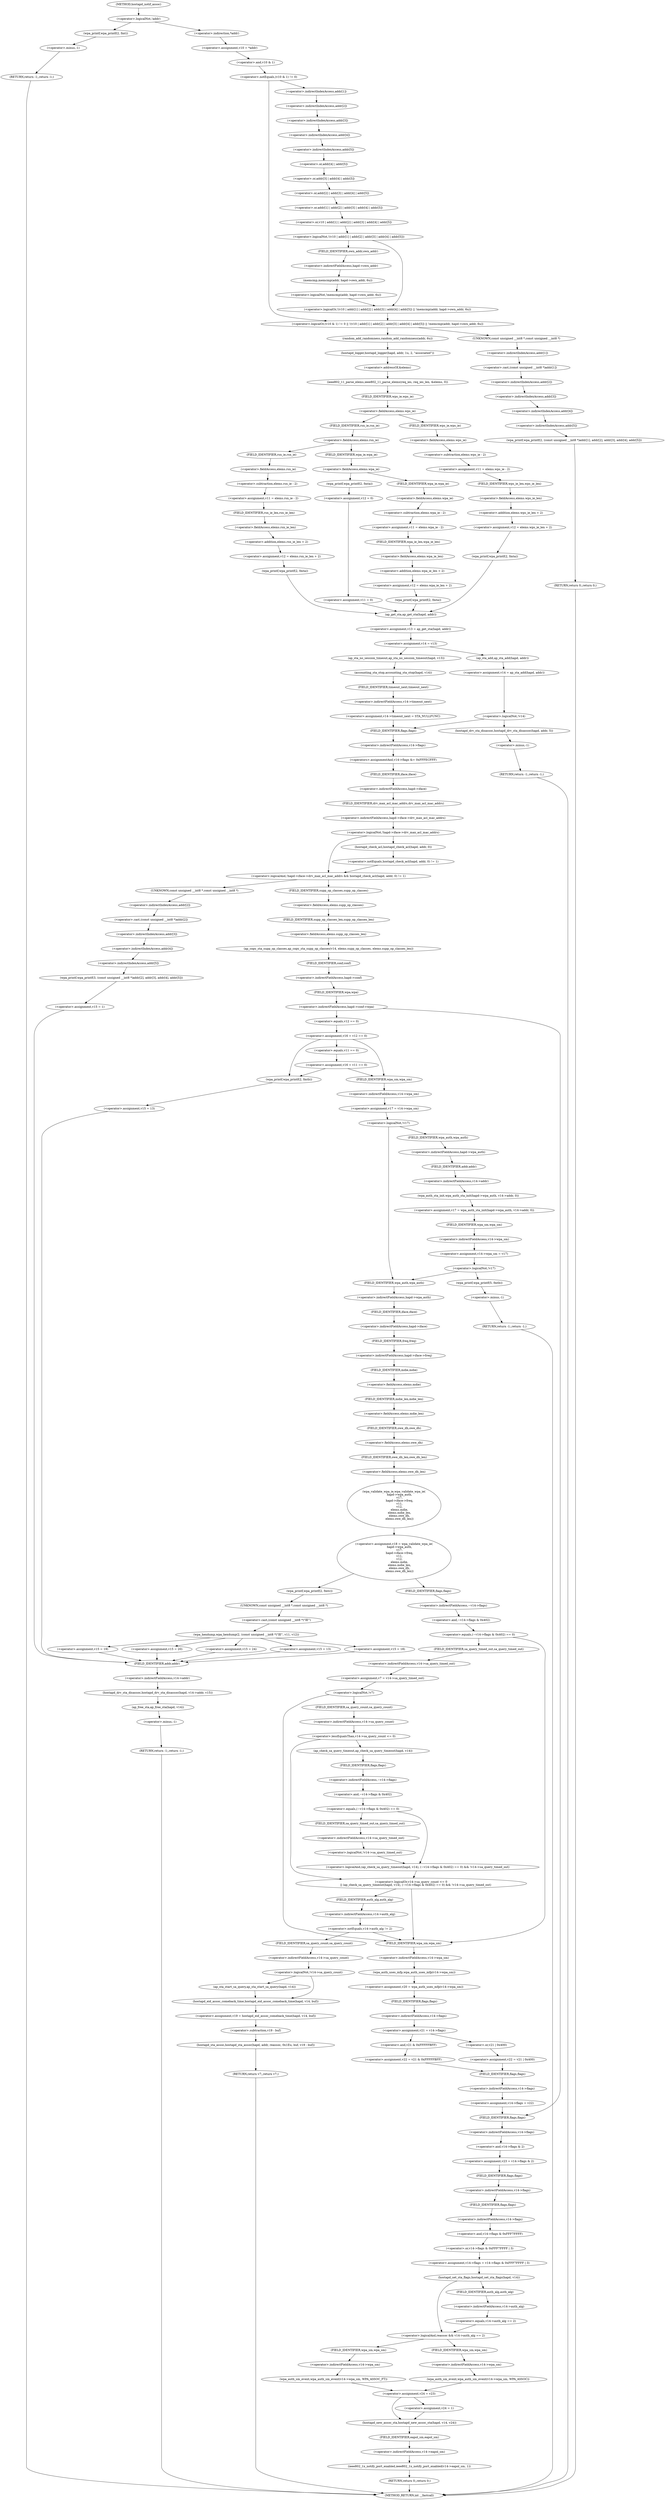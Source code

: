 digraph hostapd_notif_assoc {  
"1000153" [label = "(<operator>.logicalNot,!addr)" ]
"1000156" [label = "(wpa_printf,wpa_printf(2, fmt))" ]
"1000159" [label = "(RETURN,return -1;,return -1;)" ]
"1000160" [label = "(<operator>.minus,-1)" ]
"1000162" [label = "(<operator>.assignment,v10 = *addr)" ]
"1000164" [label = "(<operator>.indirection,*addr)" ]
"1000167" [label = "(<operator>.logicalOr,(v10 & 1) != 0 || !(v10 | addr[1] | addr[2] | addr[3] | addr[4] | addr[5]) || !memcmp(addr, hapd->own_addr, 6u))" ]
"1000168" [label = "(<operator>.notEquals,(v10 & 1) != 0)" ]
"1000169" [label = "(<operator>.and,v10 & 1)" ]
"1000173" [label = "(<operator>.logicalOr,!(v10 | addr[1] | addr[2] | addr[3] | addr[4] | addr[5]) || !memcmp(addr, hapd->own_addr, 6u))" ]
"1000174" [label = "(<operator>.logicalNot,!(v10 | addr[1] | addr[2] | addr[3] | addr[4] | addr[5]))" ]
"1000175" [label = "(<operator>.or,v10 | addr[1] | addr[2] | addr[3] | addr[4] | addr[5])" ]
"1000177" [label = "(<operator>.or,addr[1] | addr[2] | addr[3] | addr[4] | addr[5])" ]
"1000178" [label = "(<operator>.indirectIndexAccess,addr[1])" ]
"1000181" [label = "(<operator>.or,addr[2] | addr[3] | addr[4] | addr[5])" ]
"1000182" [label = "(<operator>.indirectIndexAccess,addr[2])" ]
"1000185" [label = "(<operator>.or,addr[3] | addr[4] | addr[5])" ]
"1000186" [label = "(<operator>.indirectIndexAccess,addr[3])" ]
"1000189" [label = "(<operator>.or,addr[4] | addr[5])" ]
"1000190" [label = "(<operator>.indirectIndexAccess,addr[4])" ]
"1000193" [label = "(<operator>.indirectIndexAccess,addr[5])" ]
"1000196" [label = "(<operator>.logicalNot,!memcmp(addr, hapd->own_addr, 6u))" ]
"1000197" [label = "(memcmp,memcmp(addr, hapd->own_addr, 6u))" ]
"1000199" [label = "(<operator>.indirectFieldAccess,hapd->own_addr)" ]
"1000201" [label = "(FIELD_IDENTIFIER,own_addr,own_addr)" ]
"1000204" [label = "(wpa_printf,wpa_printf(2, (const unsigned __int8 *)addr[1], addr[2], addr[3], addr[4], addr[5]))" ]
"1000206" [label = "(<operator>.cast,(const unsigned __int8 *)addr[1])" ]
"1000207" [label = "(UNKNOWN,const unsigned __int8 *,const unsigned __int8 *)" ]
"1000208" [label = "(<operator>.indirectIndexAccess,addr[1])" ]
"1000211" [label = "(<operator>.indirectIndexAccess,addr[2])" ]
"1000214" [label = "(<operator>.indirectIndexAccess,addr[3])" ]
"1000217" [label = "(<operator>.indirectIndexAccess,addr[4])" ]
"1000220" [label = "(<operator>.indirectIndexAccess,addr[5])" ]
"1000223" [label = "(RETURN,return 0;,return 0;)" ]
"1000225" [label = "(random_add_randomness,random_add_randomness(addr, 6u))" ]
"1000228" [label = "(hostapd_logger,hostapd_logger(hapd, addr, 1u, 2, \"associated\"))" ]
"1000234" [label = "(ieee802_11_parse_elems,ieee802_11_parse_elems(req_ies, req_ies_len, &elems, 0))" ]
"1000237" [label = "(<operator>.addressOf,&elems)" ]
"1000241" [label = "(<operator>.fieldAccess,elems.wps_ie)" ]
"1000243" [label = "(FIELD_IDENTIFIER,wps_ie,wps_ie)" ]
"1000245" [label = "(<operator>.assignment,v11 = elems.wps_ie - 2)" ]
"1000247" [label = "(<operator>.subtraction,elems.wps_ie - 2)" ]
"1000248" [label = "(<operator>.fieldAccess,elems.wps_ie)" ]
"1000250" [label = "(FIELD_IDENTIFIER,wps_ie,wps_ie)" ]
"1000252" [label = "(<operator>.assignment,v12 = elems.wps_ie_len + 2)" ]
"1000254" [label = "(<operator>.addition,elems.wps_ie_len + 2)" ]
"1000255" [label = "(<operator>.fieldAccess,elems.wps_ie_len)" ]
"1000257" [label = "(FIELD_IDENTIFIER,wps_ie_len,wps_ie_len)" ]
"1000259" [label = "(wpa_printf,wpa_printf(2, fmta))" ]
"1000264" [label = "(<operator>.fieldAccess,elems.rsn_ie)" ]
"1000266" [label = "(FIELD_IDENTIFIER,rsn_ie,rsn_ie)" ]
"1000268" [label = "(<operator>.assignment,v11 = elems.rsn_ie - 2)" ]
"1000270" [label = "(<operator>.subtraction,elems.rsn_ie - 2)" ]
"1000271" [label = "(<operator>.fieldAccess,elems.rsn_ie)" ]
"1000273" [label = "(FIELD_IDENTIFIER,rsn_ie,rsn_ie)" ]
"1000275" [label = "(<operator>.assignment,v12 = elems.rsn_ie_len + 2)" ]
"1000277" [label = "(<operator>.addition,elems.rsn_ie_len + 2)" ]
"1000278" [label = "(<operator>.fieldAccess,elems.rsn_ie_len)" ]
"1000280" [label = "(FIELD_IDENTIFIER,rsn_ie_len,rsn_ie_len)" ]
"1000282" [label = "(wpa_printf,wpa_printf(2, fmta))" ]
"1000287" [label = "(<operator>.fieldAccess,elems.wpa_ie)" ]
"1000289" [label = "(FIELD_IDENTIFIER,wpa_ie,wpa_ie)" ]
"1000291" [label = "(<operator>.assignment,v11 = elems.wpa_ie - 2)" ]
"1000293" [label = "(<operator>.subtraction,elems.wpa_ie - 2)" ]
"1000294" [label = "(<operator>.fieldAccess,elems.wpa_ie)" ]
"1000296" [label = "(FIELD_IDENTIFIER,wpa_ie,wpa_ie)" ]
"1000298" [label = "(<operator>.assignment,v12 = elems.wpa_ie_len + 2)" ]
"1000300" [label = "(<operator>.addition,elems.wpa_ie_len + 2)" ]
"1000301" [label = "(<operator>.fieldAccess,elems.wpa_ie_len)" ]
"1000303" [label = "(FIELD_IDENTIFIER,wpa_ie_len,wpa_ie_len)" ]
"1000305" [label = "(wpa_printf,wpa_printf(2, fmta))" ]
"1000310" [label = "(wpa_printf,wpa_printf(2, fmta))" ]
"1000313" [label = "(<operator>.assignment,v12 = 0)" ]
"1000316" [label = "(<operator>.assignment,v11 = 0)" ]
"1000319" [label = "(<operator>.assignment,v13 = ap_get_sta(hapd, addr))" ]
"1000321" [label = "(ap_get_sta,ap_get_sta(hapd, addr))" ]
"1000324" [label = "(<operator>.assignment,v14 = v13)" ]
"1000330" [label = "(ap_sta_no_session_timeout,ap_sta_no_session_timeout(hapd, v13))" ]
"1000333" [label = "(accounting_sta_stop,accounting_sta_stop(hapd, v14))" ]
"1000336" [label = "(<operator>.assignment,v14->timeout_next = STA_NULLFUNC)" ]
"1000337" [label = "(<operator>.indirectFieldAccess,v14->timeout_next)" ]
"1000339" [label = "(FIELD_IDENTIFIER,timeout_next,timeout_next)" ]
"1000343" [label = "(<operator>.assignment,v14 = ap_sta_add(hapd, addr))" ]
"1000345" [label = "(ap_sta_add,ap_sta_add(hapd, addr))" ]
"1000349" [label = "(<operator>.logicalNot,!v14)" ]
"1000352" [label = "(hostapd_drv_sta_disassoc,hostapd_drv_sta_disassoc(hapd, addr, 5))" ]
"1000356" [label = "(RETURN,return -1;,return -1;)" ]
"1000357" [label = "(<operator>.minus,-1)" ]
"1000359" [label = "(<operators>.assignmentAnd,v14->flags &= 0xFFFECFFF)" ]
"1000360" [label = "(<operator>.indirectFieldAccess,v14->flags)" ]
"1000362" [label = "(FIELD_IDENTIFIER,flags,flags)" ]
"1000365" [label = "(<operator>.logicalAnd,!hapd->iface->drv_max_acl_mac_addrs && hostapd_check_acl(hapd, addr, 0) != 1)" ]
"1000366" [label = "(<operator>.logicalNot,!hapd->iface->drv_max_acl_mac_addrs)" ]
"1000367" [label = "(<operator>.indirectFieldAccess,hapd->iface->drv_max_acl_mac_addrs)" ]
"1000368" [label = "(<operator>.indirectFieldAccess,hapd->iface)" ]
"1000370" [label = "(FIELD_IDENTIFIER,iface,iface)" ]
"1000371" [label = "(FIELD_IDENTIFIER,drv_max_acl_mac_addrs,drv_max_acl_mac_addrs)" ]
"1000372" [label = "(<operator>.notEquals,hostapd_check_acl(hapd, addr, 0) != 1)" ]
"1000373" [label = "(hostapd_check_acl,hostapd_check_acl(hapd, addr, 0))" ]
"1000379" [label = "(wpa_printf,wpa_printf(3, (const unsigned __int8 *)addr[2], addr[3], addr[4], addr[5]))" ]
"1000381" [label = "(<operator>.cast,(const unsigned __int8 *)addr[2])" ]
"1000382" [label = "(UNKNOWN,const unsigned __int8 *,const unsigned __int8 *)" ]
"1000383" [label = "(<operator>.indirectIndexAccess,addr[2])" ]
"1000386" [label = "(<operator>.indirectIndexAccess,addr[3])" ]
"1000389" [label = "(<operator>.indirectIndexAccess,addr[4])" ]
"1000392" [label = "(<operator>.indirectIndexAccess,addr[5])" ]
"1000395" [label = "(<operator>.assignment,v15 = 1)" ]
"1000399" [label = "(hostapd_drv_sta_disassoc,hostapd_drv_sta_disassoc(hapd, v14->addr, v15))" ]
"1000401" [label = "(<operator>.indirectFieldAccess,v14->addr)" ]
"1000403" [label = "(FIELD_IDENTIFIER,addr,addr)" ]
"1000405" [label = "(ap_free_sta,ap_free_sta(hapd, v14))" ]
"1000408" [label = "(RETURN,return -1;,return -1;)" ]
"1000409" [label = "(<operator>.minus,-1)" ]
"1000411" [label = "(ap_copy_sta_supp_op_classes,ap_copy_sta_supp_op_classes(v14, elems.supp_op_classes, elems.supp_op_classes_len))" ]
"1000413" [label = "(<operator>.fieldAccess,elems.supp_op_classes)" ]
"1000415" [label = "(FIELD_IDENTIFIER,supp_op_classes,supp_op_classes)" ]
"1000416" [label = "(<operator>.fieldAccess,elems.supp_op_classes_len)" ]
"1000418" [label = "(FIELD_IDENTIFIER,supp_op_classes_len,supp_op_classes_len)" ]
"1000420" [label = "(<operator>.indirectFieldAccess,hapd->conf->wpa)" ]
"1000421" [label = "(<operator>.indirectFieldAccess,hapd->conf)" ]
"1000423" [label = "(FIELD_IDENTIFIER,conf,conf)" ]
"1000424" [label = "(FIELD_IDENTIFIER,wpa,wpa)" ]
"1000426" [label = "(<operator>.assignment,v16 = v12 == 0)" ]
"1000428" [label = "(<operator>.equals,v12 == 0)" ]
"1000433" [label = "(<operator>.assignment,v16 = v11 == 0)" ]
"1000435" [label = "(<operator>.equals,v11 == 0)" ]
"1000441" [label = "(wpa_printf,wpa_printf(2, fmtb))" ]
"1000444" [label = "(<operator>.assignment,v15 = 13)" ]
"1000448" [label = "(<operator>.assignment,v17 = v14->wpa_sm)" ]
"1000450" [label = "(<operator>.indirectFieldAccess,v14->wpa_sm)" ]
"1000452" [label = "(FIELD_IDENTIFIER,wpa_sm,wpa_sm)" ]
"1000454" [label = "(<operator>.logicalNot,!v17)" ]
"1000457" [label = "(<operator>.assignment,v17 = wpa_auth_sta_init(hapd->wpa_auth, v14->addr, 0))" ]
"1000459" [label = "(wpa_auth_sta_init,wpa_auth_sta_init(hapd->wpa_auth, v14->addr, 0))" ]
"1000460" [label = "(<operator>.indirectFieldAccess,hapd->wpa_auth)" ]
"1000462" [label = "(FIELD_IDENTIFIER,wpa_auth,wpa_auth)" ]
"1000463" [label = "(<operator>.indirectFieldAccess,v14->addr)" ]
"1000465" [label = "(FIELD_IDENTIFIER,addr,addr)" ]
"1000467" [label = "(<operator>.assignment,v14->wpa_sm = v17)" ]
"1000468" [label = "(<operator>.indirectFieldAccess,v14->wpa_sm)" ]
"1000470" [label = "(FIELD_IDENTIFIER,wpa_sm,wpa_sm)" ]
"1000473" [label = "(<operator>.logicalNot,!v17)" ]
"1000476" [label = "(wpa_printf,wpa_printf(5, fmtb))" ]
"1000479" [label = "(RETURN,return -1;,return -1;)" ]
"1000480" [label = "(<operator>.minus,-1)" ]
"1000482" [label = "(<operator>.assignment,v18 = wpa_validate_wpa_ie(\n            hapd->wpa_auth,\n            v17,\n            hapd->iface->freq,\n            v11,\n            v12,\n            elems.mdie,\n            elems.mdie_len,\n            elems.owe_dh,\n            elems.owe_dh_len))" ]
"1000484" [label = "(wpa_validate_wpa_ie,wpa_validate_wpa_ie(\n            hapd->wpa_auth,\n            v17,\n            hapd->iface->freq,\n            v11,\n            v12,\n            elems.mdie,\n            elems.mdie_len,\n            elems.owe_dh,\n            elems.owe_dh_len))" ]
"1000485" [label = "(<operator>.indirectFieldAccess,hapd->wpa_auth)" ]
"1000487" [label = "(FIELD_IDENTIFIER,wpa_auth,wpa_auth)" ]
"1000489" [label = "(<operator>.indirectFieldAccess,hapd->iface->freq)" ]
"1000490" [label = "(<operator>.indirectFieldAccess,hapd->iface)" ]
"1000492" [label = "(FIELD_IDENTIFIER,iface,iface)" ]
"1000493" [label = "(FIELD_IDENTIFIER,freq,freq)" ]
"1000496" [label = "(<operator>.fieldAccess,elems.mdie)" ]
"1000498" [label = "(FIELD_IDENTIFIER,mdie,mdie)" ]
"1000499" [label = "(<operator>.fieldAccess,elems.mdie_len)" ]
"1000501" [label = "(FIELD_IDENTIFIER,mdie_len,mdie_len)" ]
"1000502" [label = "(<operator>.fieldAccess,elems.owe_dh)" ]
"1000504" [label = "(FIELD_IDENTIFIER,owe_dh,owe_dh)" ]
"1000505" [label = "(<operator>.fieldAccess,elems.owe_dh_len)" ]
"1000507" [label = "(FIELD_IDENTIFIER,owe_dh_len,owe_dh_len)" ]
"1000511" [label = "(wpa_printf,wpa_printf(2, fmtc))" ]
"1000514" [label = "(wpa_hexdump,wpa_hexdump(2, (const unsigned __int8 *)\"IE\", v11, v12))" ]
"1000516" [label = "(<operator>.cast,(const unsigned __int8 *)\"IE\")" ]
"1000517" [label = "(UNKNOWN,const unsigned __int8 *,const unsigned __int8 *)" ]
"1000525" [label = "(<operator>.assignment,v15 = 18)" ]
"1000530" [label = "(<operator>.assignment,v15 = 19)" ]
"1000535" [label = "(<operator>.assignment,v15 = 20)" ]
"1000540" [label = "(<operator>.assignment,v15 = 24)" ]
"1000545" [label = "(<operator>.assignment,v15 = 13)" ]
"1000551" [label = "(<operator>.equals,(~v14->flags & 0x402) == 0)" ]
"1000552" [label = "(<operator>.and,~v14->flags & 0x402)" ]
"1000553" [label = "(<operator>.indirectFieldAccess,~v14->flags)" ]
"1000555" [label = "(FIELD_IDENTIFIER,flags,flags)" ]
"1000559" [label = "(<operator>.assignment,v7 = v14->sa_query_timed_out)" ]
"1000561" [label = "(<operator>.indirectFieldAccess,v14->sa_query_timed_out)" ]
"1000563" [label = "(FIELD_IDENTIFIER,sa_query_timed_out,sa_query_timed_out)" ]
"1000565" [label = "(<operator>.logicalNot,!v7)" ]
"1000569" [label = "(<operator>.logicalOr,v14->sa_query_count <= 0\n          || (ap_check_sa_query_timeout(hapd, v14), (~v14->flags & 0x402) == 0) && !v14->sa_query_timed_out)" ]
"1000570" [label = "(<operator>.lessEqualsThan,v14->sa_query_count <= 0)" ]
"1000571" [label = "(<operator>.indirectFieldAccess,v14->sa_query_count)" ]
"1000573" [label = "(FIELD_IDENTIFIER,sa_query_count,sa_query_count)" ]
"1000575" [label = "(<operator>.logicalAnd,(ap_check_sa_query_timeout(hapd, v14), (~v14->flags & 0x402) == 0) && !v14->sa_query_timed_out)" ]
"1000577" [label = "(ap_check_sa_query_timeout,ap_check_sa_query_timeout(hapd, v14))" ]
"1000580" [label = "(<operator>.equals,(~v14->flags & 0x402) == 0)" ]
"1000581" [label = "(<operator>.and,~v14->flags & 0x402)" ]
"1000582" [label = "(<operator>.indirectFieldAccess,~v14->flags)" ]
"1000584" [label = "(FIELD_IDENTIFIER,flags,flags)" ]
"1000587" [label = "(<operator>.logicalNot,!v14->sa_query_timed_out)" ]
"1000588" [label = "(<operator>.indirectFieldAccess,v14->sa_query_timed_out)" ]
"1000590" [label = "(FIELD_IDENTIFIER,sa_query_timed_out,sa_query_timed_out)" ]
"1000593" [label = "(<operator>.notEquals,v14->auth_alg != 2)" ]
"1000594" [label = "(<operator>.indirectFieldAccess,v14->auth_alg)" ]
"1000596" [label = "(FIELD_IDENTIFIER,auth_alg,auth_alg)" ]
"1000600" [label = "(<operator>.logicalNot,!v14->sa_query_count)" ]
"1000601" [label = "(<operator>.indirectFieldAccess,v14->sa_query_count)" ]
"1000603" [label = "(FIELD_IDENTIFIER,sa_query_count,sa_query_count)" ]
"1000604" [label = "(ap_sta_start_sa_query,ap_sta_start_sa_query(hapd, v14))" ]
"1000607" [label = "(<operator>.assignment,v19 = hostapd_eid_assoc_comeback_time(hapd, v14, buf))" ]
"1000609" [label = "(hostapd_eid_assoc_comeback_time,hostapd_eid_assoc_comeback_time(hapd, v14, buf))" ]
"1000613" [label = "(hostapd_sta_assoc,hostapd_sta_assoc(hapd, addr, reassoc, 0x1Eu, buf, v19 - buf))" ]
"1000619" [label = "(<operator>.subtraction,v19 - buf)" ]
"1000622" [label = "(RETURN,return v7;,return v7;)" ]
"1000624" [label = "(<operator>.assignment,v20 = wpa_auth_uses_mfp(v14->wpa_sm))" ]
"1000626" [label = "(wpa_auth_uses_mfp,wpa_auth_uses_mfp(v14->wpa_sm))" ]
"1000627" [label = "(<operator>.indirectFieldAccess,v14->wpa_sm)" ]
"1000629" [label = "(FIELD_IDENTIFIER,wpa_sm,wpa_sm)" ]
"1000630" [label = "(<operator>.assignment,v21 = v14->flags)" ]
"1000632" [label = "(<operator>.indirectFieldAccess,v14->flags)" ]
"1000634" [label = "(FIELD_IDENTIFIER,flags,flags)" ]
"1000637" [label = "(<operator>.assignment,v22 = v21 | 0x400)" ]
"1000639" [label = "(<operator>.or,v21 | 0x400)" ]
"1000643" [label = "(<operator>.assignment,v22 = v21 & 0xFFFFFBFF)" ]
"1000645" [label = "(<operator>.and,v21 & 0xFFFFFBFF)" ]
"1000648" [label = "(<operator>.assignment,v14->flags = v22)" ]
"1000649" [label = "(<operator>.indirectFieldAccess,v14->flags)" ]
"1000651" [label = "(FIELD_IDENTIFIER,flags,flags)" ]
"1000653" [label = "(<operator>.assignment,v23 = v14->flags & 2)" ]
"1000655" [label = "(<operator>.and,v14->flags & 2)" ]
"1000656" [label = "(<operator>.indirectFieldAccess,v14->flags)" ]
"1000658" [label = "(FIELD_IDENTIFIER,flags,flags)" ]
"1000660" [label = "(<operator>.assignment,v14->flags = v14->flags & 0xFFF7FFFF | 3)" ]
"1000661" [label = "(<operator>.indirectFieldAccess,v14->flags)" ]
"1000663" [label = "(FIELD_IDENTIFIER,flags,flags)" ]
"1000664" [label = "(<operator>.or,v14->flags & 0xFFF7FFFF | 3)" ]
"1000665" [label = "(<operator>.and,v14->flags & 0xFFF7FFFF)" ]
"1000666" [label = "(<operator>.indirectFieldAccess,v14->flags)" ]
"1000668" [label = "(FIELD_IDENTIFIER,flags,flags)" ]
"1000671" [label = "(hostapd_set_sta_flags,hostapd_set_sta_flags(hapd, v14))" ]
"1000675" [label = "(<operator>.logicalAnd,reassoc && v14->auth_alg == 2)" ]
"1000677" [label = "(<operator>.equals,v14->auth_alg == 2)" ]
"1000678" [label = "(<operator>.indirectFieldAccess,v14->auth_alg)" ]
"1000680" [label = "(FIELD_IDENTIFIER,auth_alg,auth_alg)" ]
"1000682" [label = "(wpa_auth_sm_event,wpa_auth_sm_event(v14->wpa_sm, WPA_ASSOC_FT))" ]
"1000683" [label = "(<operator>.indirectFieldAccess,v14->wpa_sm)" ]
"1000685" [label = "(FIELD_IDENTIFIER,wpa_sm,wpa_sm)" ]
"1000688" [label = "(wpa_auth_sm_event,wpa_auth_sm_event(v14->wpa_sm, WPA_ASSOC))" ]
"1000689" [label = "(<operator>.indirectFieldAccess,v14->wpa_sm)" ]
"1000691" [label = "(FIELD_IDENTIFIER,wpa_sm,wpa_sm)" ]
"1000693" [label = "(<operator>.assignment,v24 = v23)" ]
"1000698" [label = "(<operator>.assignment,v24 = 1)" ]
"1000701" [label = "(hostapd_new_assoc_sta,hostapd_new_assoc_sta(hapd, v14, v24))" ]
"1000705" [label = "(ieee802_1x_notify_port_enabled,ieee802_1x_notify_port_enabled(v14->eapol_sm, 1))" ]
"1000706" [label = "(<operator>.indirectFieldAccess,v14->eapol_sm)" ]
"1000708" [label = "(FIELD_IDENTIFIER,eapol_sm,eapol_sm)" ]
"1000710" [label = "(RETURN,return 0;,return 0;)" ]
"1000123" [label = "(METHOD,hostapd_notif_assoc)" ]
"1000712" [label = "(METHOD_RETURN,int __fastcall)" ]
  "1000153" -> "1000156" 
  "1000153" -> "1000164" 
  "1000156" -> "1000160" 
  "1000159" -> "1000712" 
  "1000160" -> "1000159" 
  "1000162" -> "1000169" 
  "1000164" -> "1000162" 
  "1000167" -> "1000207" 
  "1000167" -> "1000225" 
  "1000168" -> "1000167" 
  "1000168" -> "1000178" 
  "1000169" -> "1000168" 
  "1000173" -> "1000167" 
  "1000174" -> "1000173" 
  "1000174" -> "1000201" 
  "1000175" -> "1000174" 
  "1000177" -> "1000175" 
  "1000178" -> "1000182" 
  "1000181" -> "1000177" 
  "1000182" -> "1000186" 
  "1000185" -> "1000181" 
  "1000186" -> "1000190" 
  "1000189" -> "1000185" 
  "1000190" -> "1000193" 
  "1000193" -> "1000189" 
  "1000196" -> "1000173" 
  "1000197" -> "1000196" 
  "1000199" -> "1000197" 
  "1000201" -> "1000199" 
  "1000204" -> "1000223" 
  "1000206" -> "1000211" 
  "1000207" -> "1000208" 
  "1000208" -> "1000206" 
  "1000211" -> "1000214" 
  "1000214" -> "1000217" 
  "1000217" -> "1000220" 
  "1000220" -> "1000204" 
  "1000223" -> "1000712" 
  "1000225" -> "1000228" 
  "1000228" -> "1000237" 
  "1000234" -> "1000243" 
  "1000237" -> "1000234" 
  "1000241" -> "1000250" 
  "1000241" -> "1000266" 
  "1000243" -> "1000241" 
  "1000245" -> "1000257" 
  "1000247" -> "1000245" 
  "1000248" -> "1000247" 
  "1000250" -> "1000248" 
  "1000252" -> "1000259" 
  "1000254" -> "1000252" 
  "1000255" -> "1000254" 
  "1000257" -> "1000255" 
  "1000259" -> "1000321" 
  "1000264" -> "1000273" 
  "1000264" -> "1000289" 
  "1000266" -> "1000264" 
  "1000268" -> "1000280" 
  "1000270" -> "1000268" 
  "1000271" -> "1000270" 
  "1000273" -> "1000271" 
  "1000275" -> "1000282" 
  "1000277" -> "1000275" 
  "1000278" -> "1000277" 
  "1000280" -> "1000278" 
  "1000282" -> "1000321" 
  "1000287" -> "1000296" 
  "1000287" -> "1000310" 
  "1000289" -> "1000287" 
  "1000291" -> "1000303" 
  "1000293" -> "1000291" 
  "1000294" -> "1000293" 
  "1000296" -> "1000294" 
  "1000298" -> "1000305" 
  "1000300" -> "1000298" 
  "1000301" -> "1000300" 
  "1000303" -> "1000301" 
  "1000305" -> "1000321" 
  "1000310" -> "1000313" 
  "1000313" -> "1000316" 
  "1000316" -> "1000321" 
  "1000319" -> "1000324" 
  "1000321" -> "1000319" 
  "1000324" -> "1000330" 
  "1000324" -> "1000345" 
  "1000330" -> "1000333" 
  "1000333" -> "1000339" 
  "1000336" -> "1000362" 
  "1000337" -> "1000336" 
  "1000339" -> "1000337" 
  "1000343" -> "1000349" 
  "1000345" -> "1000343" 
  "1000349" -> "1000352" 
  "1000349" -> "1000362" 
  "1000352" -> "1000357" 
  "1000356" -> "1000712" 
  "1000357" -> "1000356" 
  "1000359" -> "1000370" 
  "1000360" -> "1000359" 
  "1000362" -> "1000360" 
  "1000365" -> "1000382" 
  "1000365" -> "1000415" 
  "1000366" -> "1000365" 
  "1000366" -> "1000373" 
  "1000367" -> "1000366" 
  "1000368" -> "1000371" 
  "1000370" -> "1000368" 
  "1000371" -> "1000367" 
  "1000372" -> "1000365" 
  "1000373" -> "1000372" 
  "1000379" -> "1000395" 
  "1000381" -> "1000386" 
  "1000382" -> "1000383" 
  "1000383" -> "1000381" 
  "1000386" -> "1000389" 
  "1000389" -> "1000392" 
  "1000392" -> "1000379" 
  "1000395" -> "1000403" 
  "1000399" -> "1000405" 
  "1000401" -> "1000399" 
  "1000403" -> "1000401" 
  "1000405" -> "1000409" 
  "1000408" -> "1000712" 
  "1000409" -> "1000408" 
  "1000411" -> "1000423" 
  "1000413" -> "1000418" 
  "1000415" -> "1000413" 
  "1000416" -> "1000411" 
  "1000418" -> "1000416" 
  "1000420" -> "1000428" 
  "1000420" -> "1000658" 
  "1000421" -> "1000424" 
  "1000423" -> "1000421" 
  "1000424" -> "1000420" 
  "1000426" -> "1000435" 
  "1000426" -> "1000441" 
  "1000426" -> "1000452" 
  "1000428" -> "1000426" 
  "1000433" -> "1000441" 
  "1000433" -> "1000452" 
  "1000435" -> "1000433" 
  "1000441" -> "1000444" 
  "1000444" -> "1000403" 
  "1000448" -> "1000454" 
  "1000450" -> "1000448" 
  "1000452" -> "1000450" 
  "1000454" -> "1000462" 
  "1000454" -> "1000487" 
  "1000457" -> "1000470" 
  "1000459" -> "1000457" 
  "1000460" -> "1000465" 
  "1000462" -> "1000460" 
  "1000463" -> "1000459" 
  "1000465" -> "1000463" 
  "1000467" -> "1000473" 
  "1000468" -> "1000467" 
  "1000470" -> "1000468" 
  "1000473" -> "1000476" 
  "1000473" -> "1000487" 
  "1000476" -> "1000480" 
  "1000479" -> "1000712" 
  "1000480" -> "1000479" 
  "1000482" -> "1000511" 
  "1000482" -> "1000555" 
  "1000484" -> "1000482" 
  "1000485" -> "1000492" 
  "1000487" -> "1000485" 
  "1000489" -> "1000498" 
  "1000490" -> "1000493" 
  "1000492" -> "1000490" 
  "1000493" -> "1000489" 
  "1000496" -> "1000501" 
  "1000498" -> "1000496" 
  "1000499" -> "1000504" 
  "1000501" -> "1000499" 
  "1000502" -> "1000507" 
  "1000504" -> "1000502" 
  "1000505" -> "1000484" 
  "1000507" -> "1000505" 
  "1000511" -> "1000517" 
  "1000514" -> "1000525" 
  "1000514" -> "1000530" 
  "1000514" -> "1000535" 
  "1000514" -> "1000540" 
  "1000514" -> "1000545" 
  "1000516" -> "1000514" 
  "1000517" -> "1000516" 
  "1000525" -> "1000403" 
  "1000530" -> "1000403" 
  "1000535" -> "1000403" 
  "1000540" -> "1000403" 
  "1000545" -> "1000403" 
  "1000551" -> "1000563" 
  "1000551" -> "1000629" 
  "1000552" -> "1000551" 
  "1000553" -> "1000552" 
  "1000555" -> "1000553" 
  "1000559" -> "1000565" 
  "1000561" -> "1000559" 
  "1000563" -> "1000561" 
  "1000565" -> "1000573" 
  "1000565" -> "1000629" 
  "1000569" -> "1000596" 
  "1000569" -> "1000629" 
  "1000570" -> "1000569" 
  "1000570" -> "1000577" 
  "1000571" -> "1000570" 
  "1000573" -> "1000571" 
  "1000575" -> "1000569" 
  "1000577" -> "1000584" 
  "1000580" -> "1000575" 
  "1000580" -> "1000590" 
  "1000581" -> "1000580" 
  "1000582" -> "1000581" 
  "1000584" -> "1000582" 
  "1000587" -> "1000575" 
  "1000588" -> "1000587" 
  "1000590" -> "1000588" 
  "1000593" -> "1000603" 
  "1000593" -> "1000629" 
  "1000594" -> "1000593" 
  "1000596" -> "1000594" 
  "1000600" -> "1000604" 
  "1000600" -> "1000609" 
  "1000601" -> "1000600" 
  "1000603" -> "1000601" 
  "1000604" -> "1000609" 
  "1000607" -> "1000619" 
  "1000609" -> "1000607" 
  "1000613" -> "1000622" 
  "1000619" -> "1000613" 
  "1000622" -> "1000712" 
  "1000624" -> "1000634" 
  "1000626" -> "1000624" 
  "1000627" -> "1000626" 
  "1000629" -> "1000627" 
  "1000630" -> "1000639" 
  "1000630" -> "1000645" 
  "1000632" -> "1000630" 
  "1000634" -> "1000632" 
  "1000637" -> "1000651" 
  "1000639" -> "1000637" 
  "1000643" -> "1000651" 
  "1000645" -> "1000643" 
  "1000648" -> "1000658" 
  "1000649" -> "1000648" 
  "1000651" -> "1000649" 
  "1000653" -> "1000663" 
  "1000655" -> "1000653" 
  "1000656" -> "1000655" 
  "1000658" -> "1000656" 
  "1000660" -> "1000671" 
  "1000661" -> "1000668" 
  "1000663" -> "1000661" 
  "1000664" -> "1000660" 
  "1000665" -> "1000664" 
  "1000666" -> "1000665" 
  "1000668" -> "1000666" 
  "1000671" -> "1000675" 
  "1000671" -> "1000680" 
  "1000675" -> "1000685" 
  "1000675" -> "1000691" 
  "1000677" -> "1000675" 
  "1000678" -> "1000677" 
  "1000680" -> "1000678" 
  "1000682" -> "1000693" 
  "1000683" -> "1000682" 
  "1000685" -> "1000683" 
  "1000688" -> "1000693" 
  "1000689" -> "1000688" 
  "1000691" -> "1000689" 
  "1000693" -> "1000698" 
  "1000693" -> "1000701" 
  "1000698" -> "1000701" 
  "1000701" -> "1000708" 
  "1000705" -> "1000710" 
  "1000706" -> "1000705" 
  "1000708" -> "1000706" 
  "1000710" -> "1000712" 
  "1000123" -> "1000153" 
}
